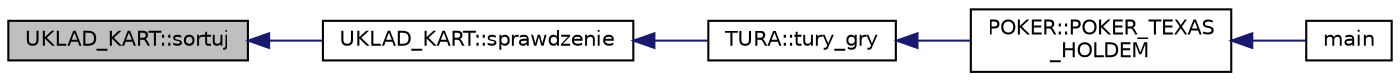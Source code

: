 digraph "UKLAD_KART::sortuj"
{
  edge [fontname="Helvetica",fontsize="10",labelfontname="Helvetica",labelfontsize="10"];
  node [fontname="Helvetica",fontsize="10",shape=record];
  rankdir="LR";
  Node72 [label="UKLAD_KART::sortuj",height=0.2,width=0.4,color="black", fillcolor="grey75", style="filled", fontcolor="black"];
  Node72 -> Node73 [dir="back",color="midnightblue",fontsize="10",style="solid",fontname="Helvetica"];
  Node73 [label="UKLAD_KART::sprawdzenie",height=0.2,width=0.4,color="black", fillcolor="white", style="filled",URL="$class_u_k_l_a_d___k_a_r_t.html#a6b98dee99632bd00a5e062bfd00c71c8"];
  Node73 -> Node74 [dir="back",color="midnightblue",fontsize="10",style="solid",fontname="Helvetica"];
  Node74 [label="TURA::tury_gry",height=0.2,width=0.4,color="black", fillcolor="white", style="filled",URL="$class_t_u_r_a.html#adaec4e94f17f6cde8b18bed1b2288785"];
  Node74 -> Node75 [dir="back",color="midnightblue",fontsize="10",style="solid",fontname="Helvetica"];
  Node75 [label="POKER::POKER_TEXAS\l_HOLDEM",height=0.2,width=0.4,color="black", fillcolor="white", style="filled",URL="$class_p_o_k_e_r.html#a1d4eb473893f8f365295141db9542078"];
  Node75 -> Node76 [dir="back",color="midnightblue",fontsize="10",style="solid",fontname="Helvetica"];
  Node76 [label="main",height=0.2,width=0.4,color="black", fillcolor="white", style="filled",URL="$_m_a_i_n_8cpp.html#ae66f6b31b5ad750f1fe042a706a4e3d4"];
}
